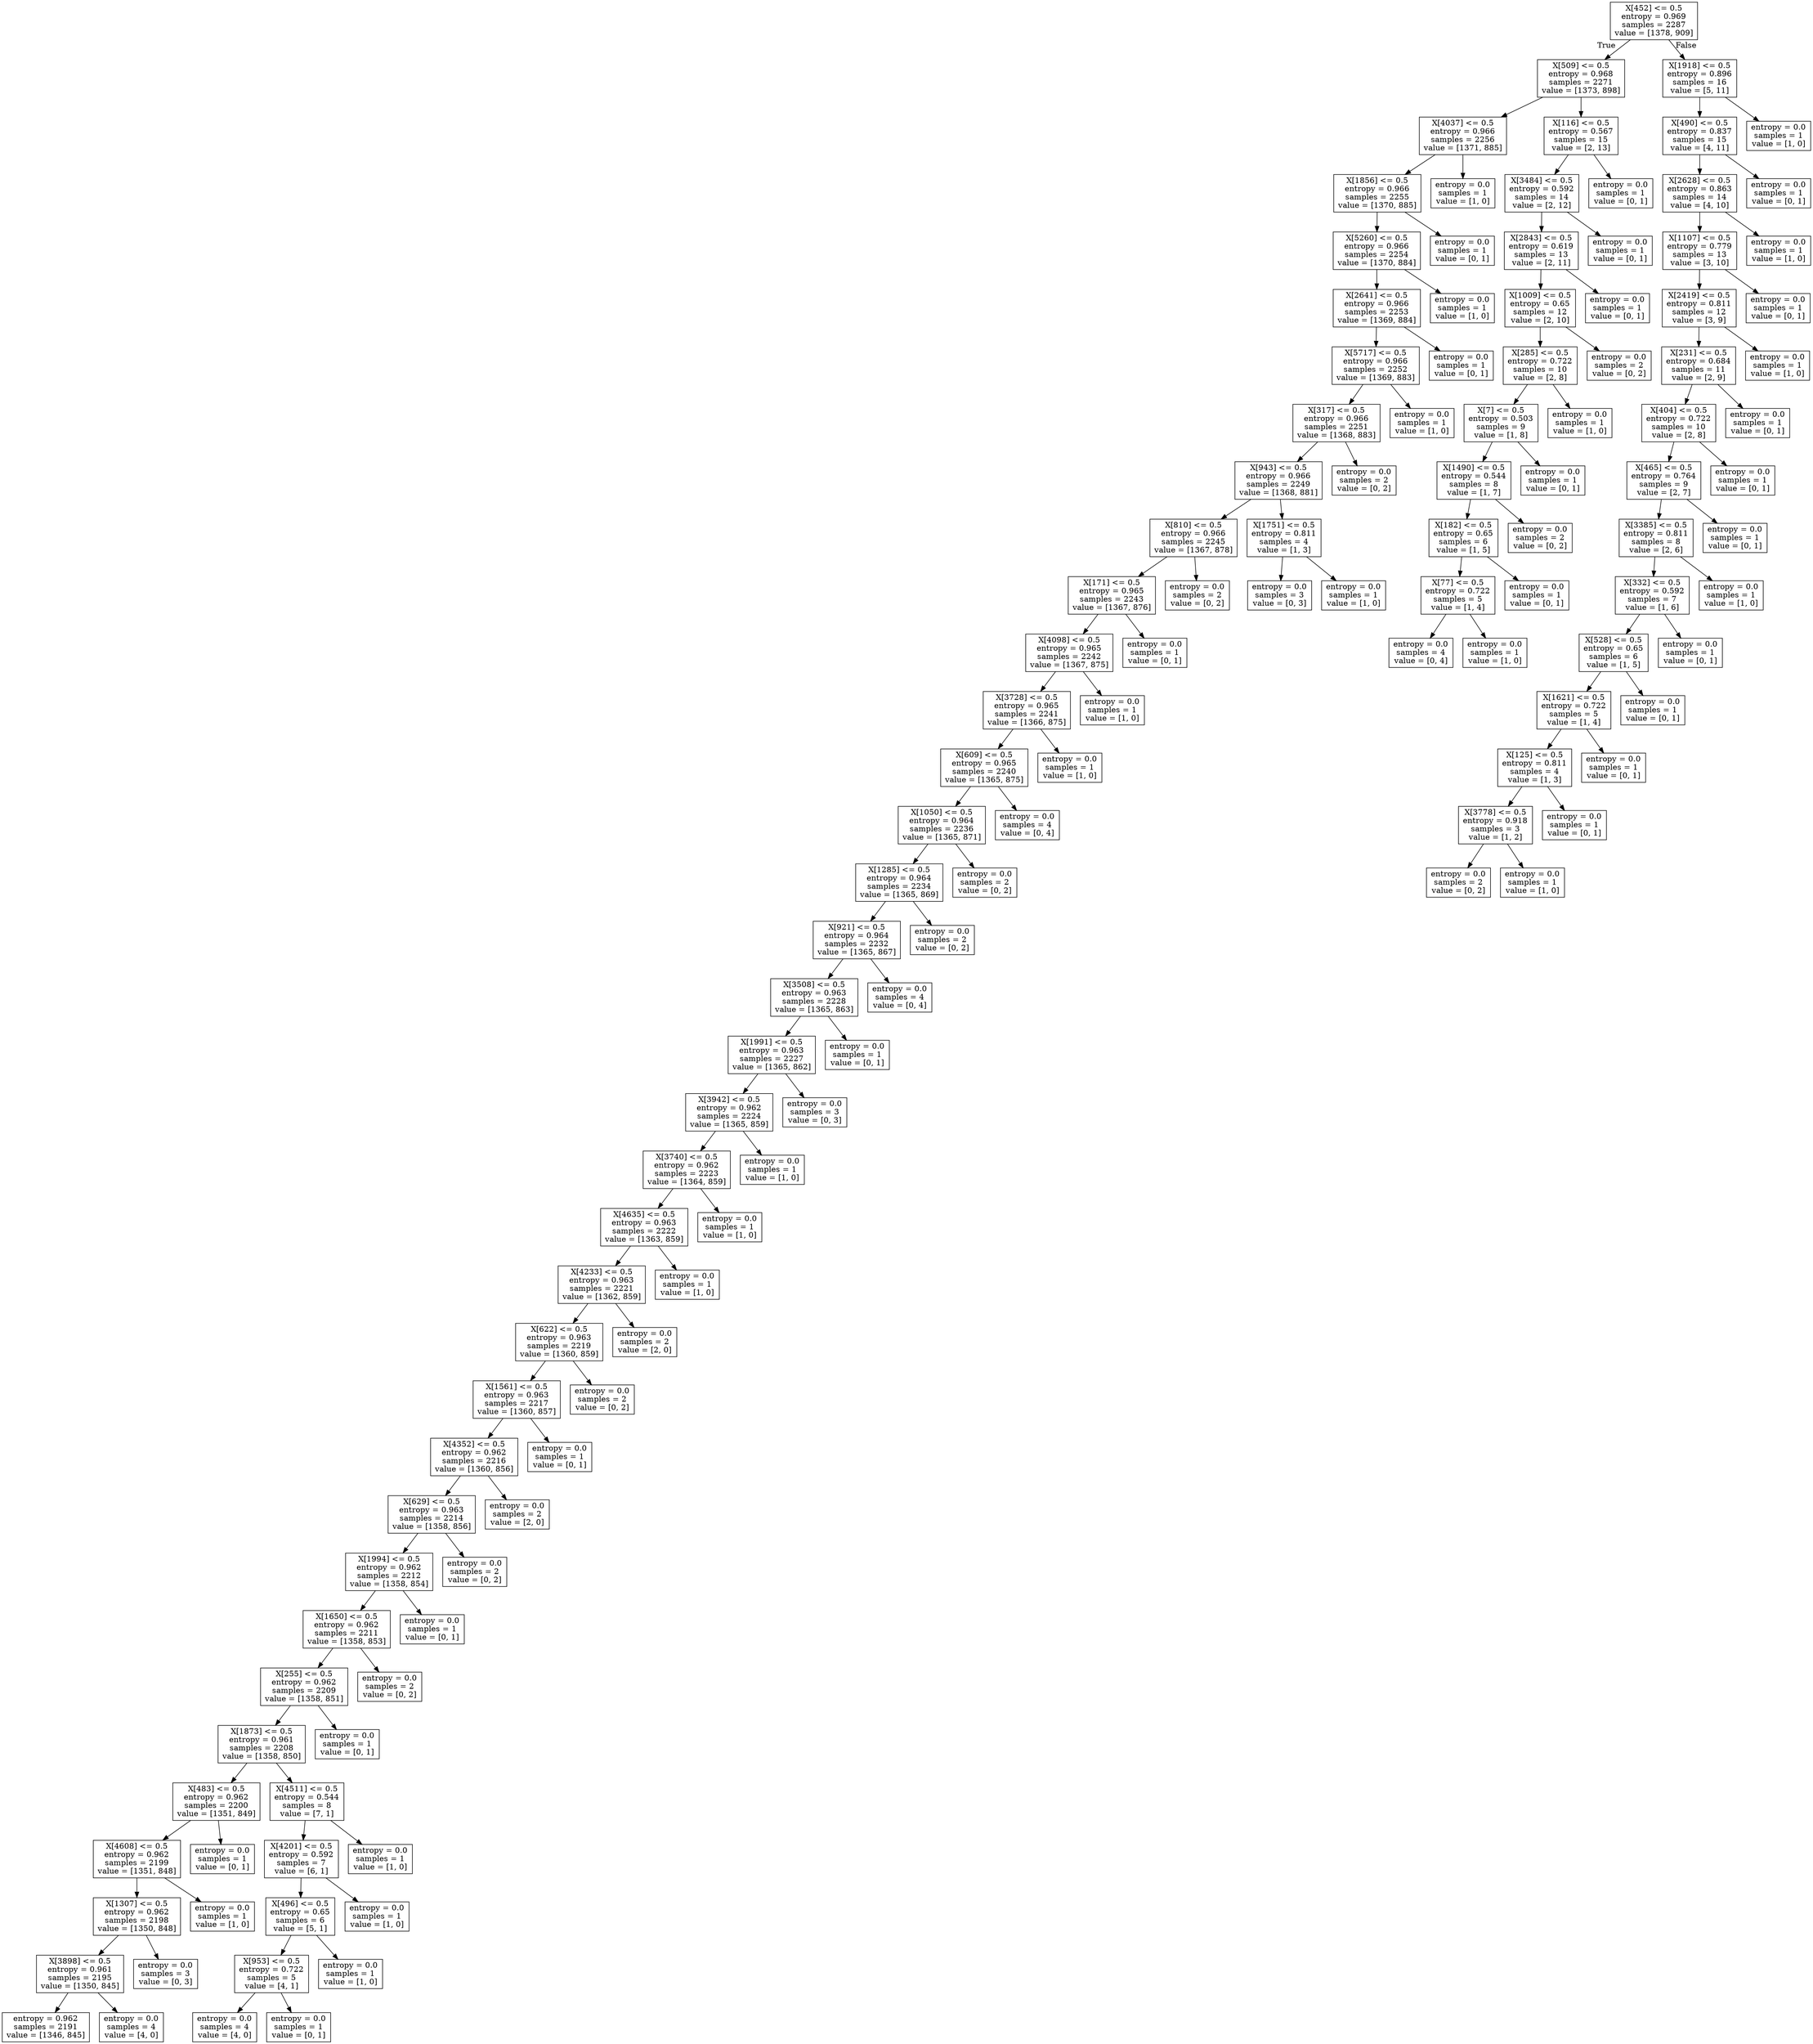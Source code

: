 digraph Tree {
node [shape=box] ;
0 [label="X[452] <= 0.5\nentropy = 0.969\nsamples = 2287\nvalue = [1378, 909]"] ;
1 [label="X[509] <= 0.5\nentropy = 0.968\nsamples = 2271\nvalue = [1373, 898]"] ;
0 -> 1 [labeldistance=2.5, labelangle=45, headlabel="True"] ;
2 [label="X[4037] <= 0.5\nentropy = 0.966\nsamples = 2256\nvalue = [1371, 885]"] ;
1 -> 2 ;
3 [label="X[1856] <= 0.5\nentropy = 0.966\nsamples = 2255\nvalue = [1370, 885]"] ;
2 -> 3 ;
4 [label="X[5260] <= 0.5\nentropy = 0.966\nsamples = 2254\nvalue = [1370, 884]"] ;
3 -> 4 ;
5 [label="X[2641] <= 0.5\nentropy = 0.966\nsamples = 2253\nvalue = [1369, 884]"] ;
4 -> 5 ;
6 [label="X[5717] <= 0.5\nentropy = 0.966\nsamples = 2252\nvalue = [1369, 883]"] ;
5 -> 6 ;
7 [label="X[317] <= 0.5\nentropy = 0.966\nsamples = 2251\nvalue = [1368, 883]"] ;
6 -> 7 ;
8 [label="X[943] <= 0.5\nentropy = 0.966\nsamples = 2249\nvalue = [1368, 881]"] ;
7 -> 8 ;
9 [label="X[810] <= 0.5\nentropy = 0.966\nsamples = 2245\nvalue = [1367, 878]"] ;
8 -> 9 ;
10 [label="X[171] <= 0.5\nentropy = 0.965\nsamples = 2243\nvalue = [1367, 876]"] ;
9 -> 10 ;
11 [label="X[4098] <= 0.5\nentropy = 0.965\nsamples = 2242\nvalue = [1367, 875]"] ;
10 -> 11 ;
12 [label="X[3728] <= 0.5\nentropy = 0.965\nsamples = 2241\nvalue = [1366, 875]"] ;
11 -> 12 ;
13 [label="X[609] <= 0.5\nentropy = 0.965\nsamples = 2240\nvalue = [1365, 875]"] ;
12 -> 13 ;
14 [label="X[1050] <= 0.5\nentropy = 0.964\nsamples = 2236\nvalue = [1365, 871]"] ;
13 -> 14 ;
15 [label="X[1285] <= 0.5\nentropy = 0.964\nsamples = 2234\nvalue = [1365, 869]"] ;
14 -> 15 ;
16 [label="X[921] <= 0.5\nentropy = 0.964\nsamples = 2232\nvalue = [1365, 867]"] ;
15 -> 16 ;
17 [label="X[3508] <= 0.5\nentropy = 0.963\nsamples = 2228\nvalue = [1365, 863]"] ;
16 -> 17 ;
18 [label="X[1991] <= 0.5\nentropy = 0.963\nsamples = 2227\nvalue = [1365, 862]"] ;
17 -> 18 ;
19 [label="X[3942] <= 0.5\nentropy = 0.962\nsamples = 2224\nvalue = [1365, 859]"] ;
18 -> 19 ;
20 [label="X[3740] <= 0.5\nentropy = 0.962\nsamples = 2223\nvalue = [1364, 859]"] ;
19 -> 20 ;
21 [label="X[4635] <= 0.5\nentropy = 0.963\nsamples = 2222\nvalue = [1363, 859]"] ;
20 -> 21 ;
22 [label="X[4233] <= 0.5\nentropy = 0.963\nsamples = 2221\nvalue = [1362, 859]"] ;
21 -> 22 ;
23 [label="X[622] <= 0.5\nentropy = 0.963\nsamples = 2219\nvalue = [1360, 859]"] ;
22 -> 23 ;
24 [label="X[1561] <= 0.5\nentropy = 0.963\nsamples = 2217\nvalue = [1360, 857]"] ;
23 -> 24 ;
25 [label="X[4352] <= 0.5\nentropy = 0.962\nsamples = 2216\nvalue = [1360, 856]"] ;
24 -> 25 ;
26 [label="X[629] <= 0.5\nentropy = 0.963\nsamples = 2214\nvalue = [1358, 856]"] ;
25 -> 26 ;
27 [label="X[1994] <= 0.5\nentropy = 0.962\nsamples = 2212\nvalue = [1358, 854]"] ;
26 -> 27 ;
28 [label="X[1650] <= 0.5\nentropy = 0.962\nsamples = 2211\nvalue = [1358, 853]"] ;
27 -> 28 ;
29 [label="X[255] <= 0.5\nentropy = 0.962\nsamples = 2209\nvalue = [1358, 851]"] ;
28 -> 29 ;
30 [label="X[1873] <= 0.5\nentropy = 0.961\nsamples = 2208\nvalue = [1358, 850]"] ;
29 -> 30 ;
31 [label="X[483] <= 0.5\nentropy = 0.962\nsamples = 2200\nvalue = [1351, 849]"] ;
30 -> 31 ;
32 [label="X[4608] <= 0.5\nentropy = 0.962\nsamples = 2199\nvalue = [1351, 848]"] ;
31 -> 32 ;
33 [label="X[1307] <= 0.5\nentropy = 0.962\nsamples = 2198\nvalue = [1350, 848]"] ;
32 -> 33 ;
34 [label="X[3898] <= 0.5\nentropy = 0.961\nsamples = 2195\nvalue = [1350, 845]"] ;
33 -> 34 ;
35 [label="entropy = 0.962\nsamples = 2191\nvalue = [1346, 845]"] ;
34 -> 35 ;
36 [label="entropy = 0.0\nsamples = 4\nvalue = [4, 0]"] ;
34 -> 36 ;
37 [label="entropy = 0.0\nsamples = 3\nvalue = [0, 3]"] ;
33 -> 37 ;
38 [label="entropy = 0.0\nsamples = 1\nvalue = [1, 0]"] ;
32 -> 38 ;
39 [label="entropy = 0.0\nsamples = 1\nvalue = [0, 1]"] ;
31 -> 39 ;
40 [label="X[4511] <= 0.5\nentropy = 0.544\nsamples = 8\nvalue = [7, 1]"] ;
30 -> 40 ;
41 [label="X[4201] <= 0.5\nentropy = 0.592\nsamples = 7\nvalue = [6, 1]"] ;
40 -> 41 ;
42 [label="X[496] <= 0.5\nentropy = 0.65\nsamples = 6\nvalue = [5, 1]"] ;
41 -> 42 ;
43 [label="X[953] <= 0.5\nentropy = 0.722\nsamples = 5\nvalue = [4, 1]"] ;
42 -> 43 ;
44 [label="entropy = 0.0\nsamples = 4\nvalue = [4, 0]"] ;
43 -> 44 ;
45 [label="entropy = 0.0\nsamples = 1\nvalue = [0, 1]"] ;
43 -> 45 ;
46 [label="entropy = 0.0\nsamples = 1\nvalue = [1, 0]"] ;
42 -> 46 ;
47 [label="entropy = 0.0\nsamples = 1\nvalue = [1, 0]"] ;
41 -> 47 ;
48 [label="entropy = 0.0\nsamples = 1\nvalue = [1, 0]"] ;
40 -> 48 ;
49 [label="entropy = 0.0\nsamples = 1\nvalue = [0, 1]"] ;
29 -> 49 ;
50 [label="entropy = 0.0\nsamples = 2\nvalue = [0, 2]"] ;
28 -> 50 ;
51 [label="entropy = 0.0\nsamples = 1\nvalue = [0, 1]"] ;
27 -> 51 ;
52 [label="entropy = 0.0\nsamples = 2\nvalue = [0, 2]"] ;
26 -> 52 ;
53 [label="entropy = 0.0\nsamples = 2\nvalue = [2, 0]"] ;
25 -> 53 ;
54 [label="entropy = 0.0\nsamples = 1\nvalue = [0, 1]"] ;
24 -> 54 ;
55 [label="entropy = 0.0\nsamples = 2\nvalue = [0, 2]"] ;
23 -> 55 ;
56 [label="entropy = 0.0\nsamples = 2\nvalue = [2, 0]"] ;
22 -> 56 ;
57 [label="entropy = 0.0\nsamples = 1\nvalue = [1, 0]"] ;
21 -> 57 ;
58 [label="entropy = 0.0\nsamples = 1\nvalue = [1, 0]"] ;
20 -> 58 ;
59 [label="entropy = 0.0\nsamples = 1\nvalue = [1, 0]"] ;
19 -> 59 ;
60 [label="entropy = 0.0\nsamples = 3\nvalue = [0, 3]"] ;
18 -> 60 ;
61 [label="entropy = 0.0\nsamples = 1\nvalue = [0, 1]"] ;
17 -> 61 ;
62 [label="entropy = 0.0\nsamples = 4\nvalue = [0, 4]"] ;
16 -> 62 ;
63 [label="entropy = 0.0\nsamples = 2\nvalue = [0, 2]"] ;
15 -> 63 ;
64 [label="entropy = 0.0\nsamples = 2\nvalue = [0, 2]"] ;
14 -> 64 ;
65 [label="entropy = 0.0\nsamples = 4\nvalue = [0, 4]"] ;
13 -> 65 ;
66 [label="entropy = 0.0\nsamples = 1\nvalue = [1, 0]"] ;
12 -> 66 ;
67 [label="entropy = 0.0\nsamples = 1\nvalue = [1, 0]"] ;
11 -> 67 ;
68 [label="entropy = 0.0\nsamples = 1\nvalue = [0, 1]"] ;
10 -> 68 ;
69 [label="entropy = 0.0\nsamples = 2\nvalue = [0, 2]"] ;
9 -> 69 ;
70 [label="X[1751] <= 0.5\nentropy = 0.811\nsamples = 4\nvalue = [1, 3]"] ;
8 -> 70 ;
71 [label="entropy = 0.0\nsamples = 3\nvalue = [0, 3]"] ;
70 -> 71 ;
72 [label="entropy = 0.0\nsamples = 1\nvalue = [1, 0]"] ;
70 -> 72 ;
73 [label="entropy = 0.0\nsamples = 2\nvalue = [0, 2]"] ;
7 -> 73 ;
74 [label="entropy = 0.0\nsamples = 1\nvalue = [1, 0]"] ;
6 -> 74 ;
75 [label="entropy = 0.0\nsamples = 1\nvalue = [0, 1]"] ;
5 -> 75 ;
76 [label="entropy = 0.0\nsamples = 1\nvalue = [1, 0]"] ;
4 -> 76 ;
77 [label="entropy = 0.0\nsamples = 1\nvalue = [0, 1]"] ;
3 -> 77 ;
78 [label="entropy = 0.0\nsamples = 1\nvalue = [1, 0]"] ;
2 -> 78 ;
79 [label="X[116] <= 0.5\nentropy = 0.567\nsamples = 15\nvalue = [2, 13]"] ;
1 -> 79 ;
80 [label="X[3484] <= 0.5\nentropy = 0.592\nsamples = 14\nvalue = [2, 12]"] ;
79 -> 80 ;
81 [label="X[2843] <= 0.5\nentropy = 0.619\nsamples = 13\nvalue = [2, 11]"] ;
80 -> 81 ;
82 [label="X[1009] <= 0.5\nentropy = 0.65\nsamples = 12\nvalue = [2, 10]"] ;
81 -> 82 ;
83 [label="X[285] <= 0.5\nentropy = 0.722\nsamples = 10\nvalue = [2, 8]"] ;
82 -> 83 ;
84 [label="X[7] <= 0.5\nentropy = 0.503\nsamples = 9\nvalue = [1, 8]"] ;
83 -> 84 ;
85 [label="X[1490] <= 0.5\nentropy = 0.544\nsamples = 8\nvalue = [1, 7]"] ;
84 -> 85 ;
86 [label="X[182] <= 0.5\nentropy = 0.65\nsamples = 6\nvalue = [1, 5]"] ;
85 -> 86 ;
87 [label="X[77] <= 0.5\nentropy = 0.722\nsamples = 5\nvalue = [1, 4]"] ;
86 -> 87 ;
88 [label="entropy = 0.0\nsamples = 4\nvalue = [0, 4]"] ;
87 -> 88 ;
89 [label="entropy = 0.0\nsamples = 1\nvalue = [1, 0]"] ;
87 -> 89 ;
90 [label="entropy = 0.0\nsamples = 1\nvalue = [0, 1]"] ;
86 -> 90 ;
91 [label="entropy = 0.0\nsamples = 2\nvalue = [0, 2]"] ;
85 -> 91 ;
92 [label="entropy = 0.0\nsamples = 1\nvalue = [0, 1]"] ;
84 -> 92 ;
93 [label="entropy = 0.0\nsamples = 1\nvalue = [1, 0]"] ;
83 -> 93 ;
94 [label="entropy = 0.0\nsamples = 2\nvalue = [0, 2]"] ;
82 -> 94 ;
95 [label="entropy = 0.0\nsamples = 1\nvalue = [0, 1]"] ;
81 -> 95 ;
96 [label="entropy = 0.0\nsamples = 1\nvalue = [0, 1]"] ;
80 -> 96 ;
97 [label="entropy = 0.0\nsamples = 1\nvalue = [0, 1]"] ;
79 -> 97 ;
98 [label="X[1918] <= 0.5\nentropy = 0.896\nsamples = 16\nvalue = [5, 11]"] ;
0 -> 98 [labeldistance=2.5, labelangle=-45, headlabel="False"] ;
99 [label="X[490] <= 0.5\nentropy = 0.837\nsamples = 15\nvalue = [4, 11]"] ;
98 -> 99 ;
100 [label="X[2628] <= 0.5\nentropy = 0.863\nsamples = 14\nvalue = [4, 10]"] ;
99 -> 100 ;
101 [label="X[1107] <= 0.5\nentropy = 0.779\nsamples = 13\nvalue = [3, 10]"] ;
100 -> 101 ;
102 [label="X[2419] <= 0.5\nentropy = 0.811\nsamples = 12\nvalue = [3, 9]"] ;
101 -> 102 ;
103 [label="X[231] <= 0.5\nentropy = 0.684\nsamples = 11\nvalue = [2, 9]"] ;
102 -> 103 ;
104 [label="X[404] <= 0.5\nentropy = 0.722\nsamples = 10\nvalue = [2, 8]"] ;
103 -> 104 ;
105 [label="X[465] <= 0.5\nentropy = 0.764\nsamples = 9\nvalue = [2, 7]"] ;
104 -> 105 ;
106 [label="X[3385] <= 0.5\nentropy = 0.811\nsamples = 8\nvalue = [2, 6]"] ;
105 -> 106 ;
107 [label="X[332] <= 0.5\nentropy = 0.592\nsamples = 7\nvalue = [1, 6]"] ;
106 -> 107 ;
108 [label="X[528] <= 0.5\nentropy = 0.65\nsamples = 6\nvalue = [1, 5]"] ;
107 -> 108 ;
109 [label="X[1621] <= 0.5\nentropy = 0.722\nsamples = 5\nvalue = [1, 4]"] ;
108 -> 109 ;
110 [label="X[125] <= 0.5\nentropy = 0.811\nsamples = 4\nvalue = [1, 3]"] ;
109 -> 110 ;
111 [label="X[3778] <= 0.5\nentropy = 0.918\nsamples = 3\nvalue = [1, 2]"] ;
110 -> 111 ;
112 [label="entropy = 0.0\nsamples = 2\nvalue = [0, 2]"] ;
111 -> 112 ;
113 [label="entropy = 0.0\nsamples = 1\nvalue = [1, 0]"] ;
111 -> 113 ;
114 [label="entropy = 0.0\nsamples = 1\nvalue = [0, 1]"] ;
110 -> 114 ;
115 [label="entropy = 0.0\nsamples = 1\nvalue = [0, 1]"] ;
109 -> 115 ;
116 [label="entropy = 0.0\nsamples = 1\nvalue = [0, 1]"] ;
108 -> 116 ;
117 [label="entropy = 0.0\nsamples = 1\nvalue = [0, 1]"] ;
107 -> 117 ;
118 [label="entropy = 0.0\nsamples = 1\nvalue = [1, 0]"] ;
106 -> 118 ;
119 [label="entropy = 0.0\nsamples = 1\nvalue = [0, 1]"] ;
105 -> 119 ;
120 [label="entropy = 0.0\nsamples = 1\nvalue = [0, 1]"] ;
104 -> 120 ;
121 [label="entropy = 0.0\nsamples = 1\nvalue = [0, 1]"] ;
103 -> 121 ;
122 [label="entropy = 0.0\nsamples = 1\nvalue = [1, 0]"] ;
102 -> 122 ;
123 [label="entropy = 0.0\nsamples = 1\nvalue = [0, 1]"] ;
101 -> 123 ;
124 [label="entropy = 0.0\nsamples = 1\nvalue = [1, 0]"] ;
100 -> 124 ;
125 [label="entropy = 0.0\nsamples = 1\nvalue = [0, 1]"] ;
99 -> 125 ;
126 [label="entropy = 0.0\nsamples = 1\nvalue = [1, 0]"] ;
98 -> 126 ;
}